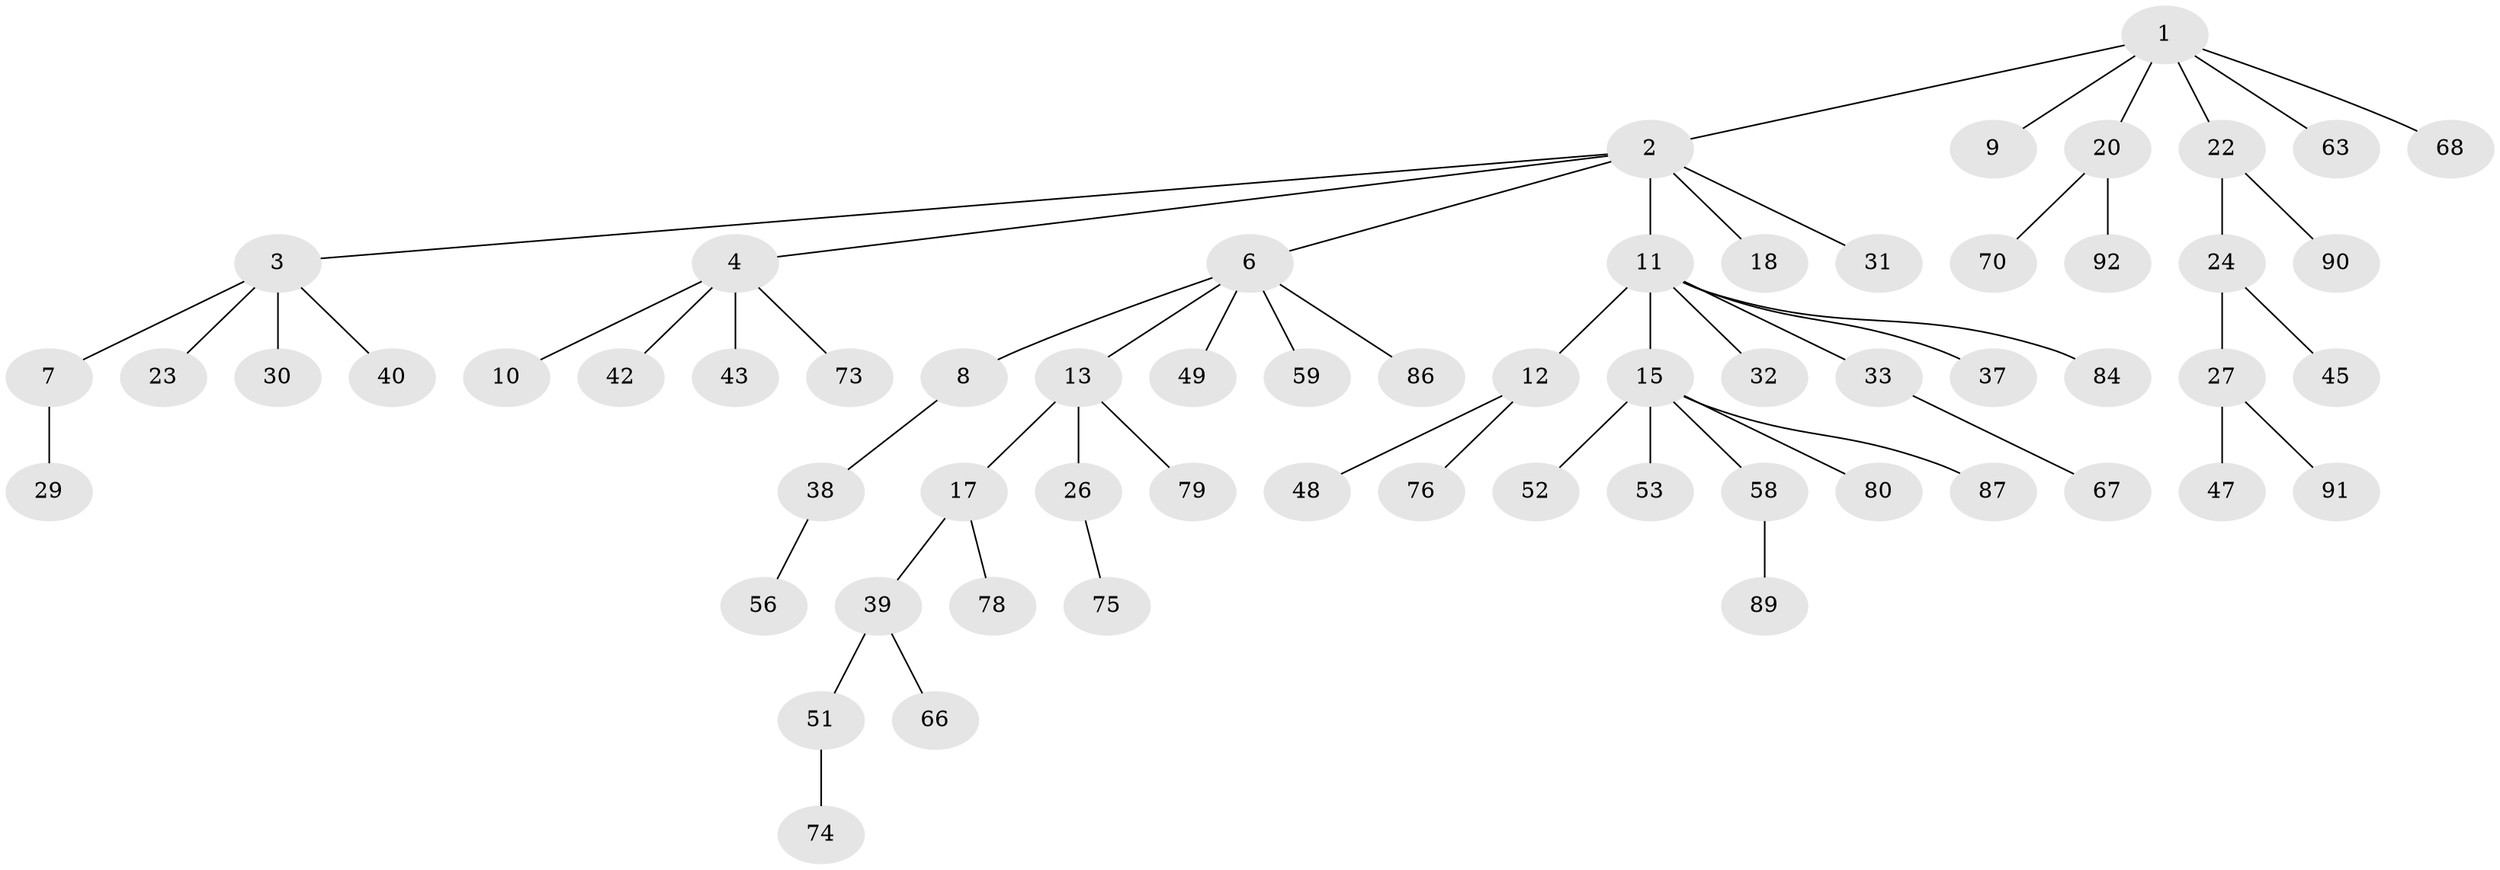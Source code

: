// original degree distribution, {4: 0.06521739130434782, 6: 0.03260869565217391, 5: 0.010869565217391304, 3: 0.10869565217391304, 2: 0.2826086956521739, 8: 0.010869565217391304, 1: 0.4891304347826087}
// Generated by graph-tools (version 1.1) at 2025/11/02/27/25 16:11:28]
// undirected, 61 vertices, 60 edges
graph export_dot {
graph [start="1"]
  node [color=gray90,style=filled];
  1 [super="+16"];
  2 [super="+5"];
  3 [super="+14"];
  4 [super="+34"];
  6 [super="+41"];
  7;
  8 [super="+36"];
  9 [super="+19"];
  10 [super="+28"];
  11 [super="+54"];
  12 [super="+21"];
  13 [super="+64"];
  15 [super="+35"];
  17 [super="+60"];
  18 [super="+46"];
  20 [super="+25"];
  22 [super="+71"];
  23;
  24;
  26 [super="+65"];
  27 [super="+44"];
  29;
  30;
  31 [super="+69"];
  32;
  33 [super="+82"];
  37 [super="+50"];
  38;
  39 [super="+88"];
  40;
  42 [super="+61"];
  43;
  45 [super="+62"];
  47 [super="+55"];
  48;
  49;
  51 [super="+85"];
  52;
  53 [super="+72"];
  56 [super="+57"];
  58;
  59 [super="+83"];
  63;
  66;
  67;
  68;
  70;
  73;
  74 [super="+81"];
  75 [super="+77"];
  76;
  78;
  79;
  80;
  84;
  86;
  87;
  89;
  90;
  91;
  92;
  1 -- 2;
  1 -- 9;
  1 -- 20;
  1 -- 68;
  1 -- 22;
  1 -- 63;
  2 -- 3;
  2 -- 4;
  2 -- 6;
  2 -- 31;
  2 -- 11;
  2 -- 18;
  3 -- 7;
  3 -- 40;
  3 -- 30;
  3 -- 23;
  4 -- 10;
  4 -- 43;
  4 -- 73;
  4 -- 42;
  6 -- 8;
  6 -- 13;
  6 -- 49;
  6 -- 86;
  6 -- 59;
  7 -- 29;
  8 -- 38;
  11 -- 12;
  11 -- 15;
  11 -- 32;
  11 -- 33;
  11 -- 37;
  11 -- 84;
  12 -- 48;
  12 -- 76;
  13 -- 17;
  13 -- 26;
  13 -- 79;
  15 -- 80;
  15 -- 52;
  15 -- 53;
  15 -- 87;
  15 -- 58;
  17 -- 39;
  17 -- 78;
  20 -- 70;
  20 -- 92;
  22 -- 24;
  22 -- 90;
  24 -- 27;
  24 -- 45;
  26 -- 75;
  27 -- 91;
  27 -- 47;
  33 -- 67;
  38 -- 56;
  39 -- 51;
  39 -- 66;
  51 -- 74;
  58 -- 89;
}
